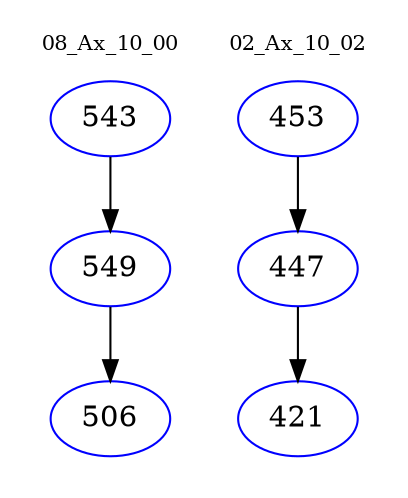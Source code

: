 digraph{
subgraph cluster_0 {
color = white
label = "08_Ax_10_00";
fontsize=10;
T0_543 [label="543", color="blue"]
T0_543 -> T0_549 [color="black"]
T0_549 [label="549", color="blue"]
T0_549 -> T0_506 [color="black"]
T0_506 [label="506", color="blue"]
}
subgraph cluster_1 {
color = white
label = "02_Ax_10_02";
fontsize=10;
T1_453 [label="453", color="blue"]
T1_453 -> T1_447 [color="black"]
T1_447 [label="447", color="blue"]
T1_447 -> T1_421 [color="black"]
T1_421 [label="421", color="blue"]
}
}
